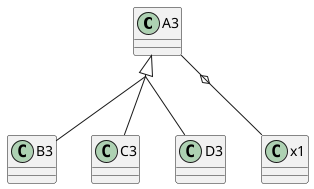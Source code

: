 {
  "sha1": "z8catpjcjor7jrttgplizv1aa9iqp0",
  "insertion": {
    "when": "2024-06-04T17:28:47.030Z",
    "user": "plantuml@gmail.com"
  }
}
@startuml

skinparam groupInheritance 3


A3 <|-- B3
A3 <|-- C3
A3 <|-- D3

A3 o-- x1

@enduml
